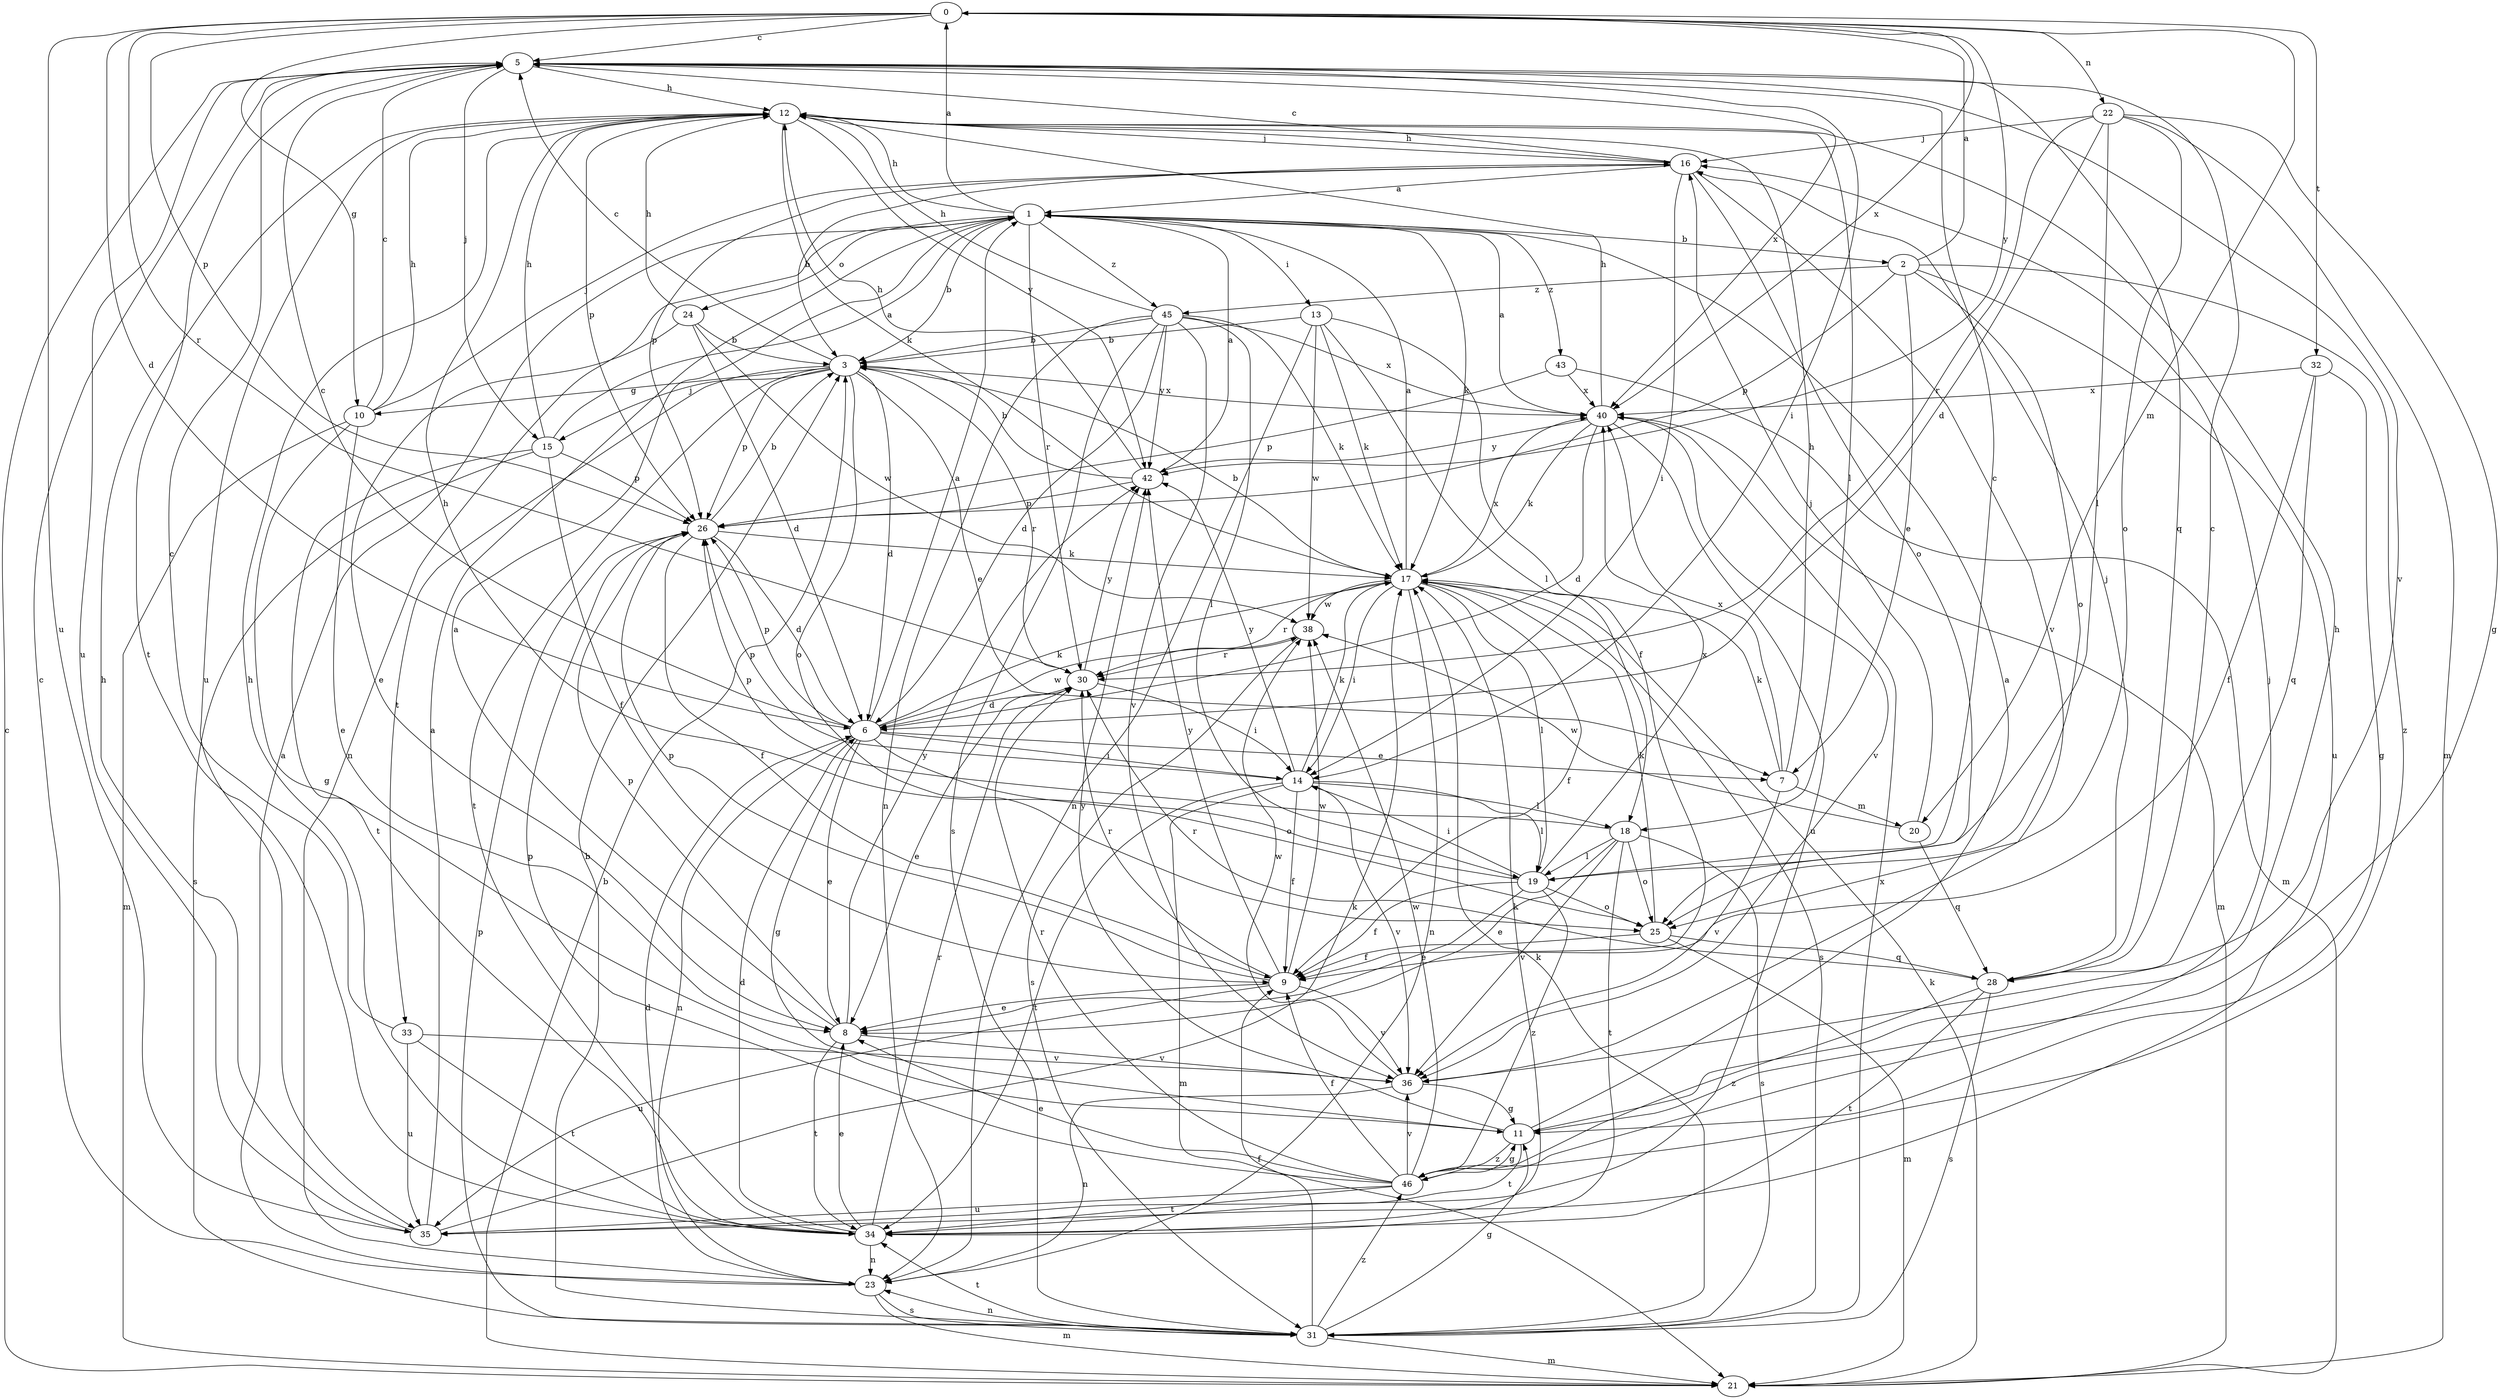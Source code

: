 strict digraph  {
0;
1;
2;
3;
5;
6;
7;
8;
9;
10;
11;
12;
13;
14;
15;
16;
17;
18;
19;
20;
21;
22;
23;
24;
25;
26;
28;
30;
31;
32;
33;
34;
35;
36;
38;
40;
42;
43;
45;
46;
0 -> 5  [label=c];
0 -> 6  [label=d];
0 -> 10  [label=g];
0 -> 20  [label=m];
0 -> 22  [label=n];
0 -> 26  [label=p];
0 -> 30  [label=r];
0 -> 32  [label=t];
0 -> 35  [label=u];
0 -> 40  [label=x];
0 -> 42  [label=y];
1 -> 0  [label=a];
1 -> 2  [label=b];
1 -> 3  [label=b];
1 -> 12  [label=h];
1 -> 13  [label=i];
1 -> 17  [label=k];
1 -> 23  [label=n];
1 -> 24  [label=o];
1 -> 30  [label=r];
1 -> 43  [label=z];
1 -> 45  [label=z];
2 -> 0  [label=a];
2 -> 7  [label=e];
2 -> 25  [label=o];
2 -> 26  [label=p];
2 -> 35  [label=u];
2 -> 45  [label=z];
2 -> 46  [label=z];
3 -> 5  [label=c];
3 -> 6  [label=d];
3 -> 7  [label=e];
3 -> 10  [label=g];
3 -> 15  [label=j];
3 -> 25  [label=o];
3 -> 26  [label=p];
3 -> 30  [label=r];
3 -> 33  [label=t];
3 -> 34  [label=t];
3 -> 40  [label=x];
5 -> 12  [label=h];
5 -> 14  [label=i];
5 -> 15  [label=j];
5 -> 28  [label=q];
5 -> 34  [label=t];
5 -> 35  [label=u];
5 -> 36  [label=v];
5 -> 40  [label=x];
6 -> 1  [label=a];
6 -> 5  [label=c];
6 -> 7  [label=e];
6 -> 8  [label=e];
6 -> 11  [label=g];
6 -> 14  [label=i];
6 -> 17  [label=k];
6 -> 23  [label=n];
6 -> 25  [label=o];
6 -> 26  [label=p];
6 -> 38  [label=w];
7 -> 12  [label=h];
7 -> 17  [label=k];
7 -> 20  [label=m];
7 -> 36  [label=v];
7 -> 40  [label=x];
8 -> 1  [label=a];
8 -> 26  [label=p];
8 -> 34  [label=t];
8 -> 36  [label=v];
8 -> 42  [label=y];
9 -> 8  [label=e];
9 -> 26  [label=p];
9 -> 30  [label=r];
9 -> 35  [label=u];
9 -> 36  [label=v];
9 -> 38  [label=w];
9 -> 42  [label=y];
10 -> 5  [label=c];
10 -> 8  [label=e];
10 -> 11  [label=g];
10 -> 12  [label=h];
10 -> 16  [label=j];
10 -> 21  [label=m];
11 -> 1  [label=a];
11 -> 12  [label=h];
11 -> 34  [label=t];
11 -> 42  [label=y];
11 -> 46  [label=z];
12 -> 16  [label=j];
12 -> 17  [label=k];
12 -> 18  [label=l];
12 -> 26  [label=p];
12 -> 35  [label=u];
12 -> 42  [label=y];
13 -> 3  [label=b];
13 -> 9  [label=f];
13 -> 17  [label=k];
13 -> 18  [label=l];
13 -> 23  [label=n];
13 -> 38  [label=w];
14 -> 9  [label=f];
14 -> 17  [label=k];
14 -> 18  [label=l];
14 -> 19  [label=l];
14 -> 21  [label=m];
14 -> 26  [label=p];
14 -> 34  [label=t];
14 -> 36  [label=v];
14 -> 42  [label=y];
15 -> 1  [label=a];
15 -> 9  [label=f];
15 -> 12  [label=h];
15 -> 26  [label=p];
15 -> 31  [label=s];
15 -> 34  [label=t];
16 -> 1  [label=a];
16 -> 3  [label=b];
16 -> 5  [label=c];
16 -> 12  [label=h];
16 -> 14  [label=i];
16 -> 25  [label=o];
16 -> 26  [label=p];
16 -> 36  [label=v];
17 -> 1  [label=a];
17 -> 3  [label=b];
17 -> 9  [label=f];
17 -> 14  [label=i];
17 -> 19  [label=l];
17 -> 23  [label=n];
17 -> 30  [label=r];
17 -> 31  [label=s];
17 -> 38  [label=w];
17 -> 40  [label=x];
18 -> 8  [label=e];
18 -> 19  [label=l];
18 -> 25  [label=o];
18 -> 26  [label=p];
18 -> 31  [label=s];
18 -> 34  [label=t];
18 -> 36  [label=v];
19 -> 5  [label=c];
19 -> 8  [label=e];
19 -> 9  [label=f];
19 -> 12  [label=h];
19 -> 14  [label=i];
19 -> 25  [label=o];
19 -> 40  [label=x];
19 -> 46  [label=z];
20 -> 16  [label=j];
20 -> 28  [label=q];
20 -> 38  [label=w];
21 -> 3  [label=b];
21 -> 5  [label=c];
21 -> 17  [label=k];
22 -> 6  [label=d];
22 -> 11  [label=g];
22 -> 16  [label=j];
22 -> 19  [label=l];
22 -> 21  [label=m];
22 -> 25  [label=o];
22 -> 30  [label=r];
23 -> 1  [label=a];
23 -> 5  [label=c];
23 -> 6  [label=d];
23 -> 21  [label=m];
23 -> 31  [label=s];
24 -> 3  [label=b];
24 -> 6  [label=d];
24 -> 8  [label=e];
24 -> 12  [label=h];
24 -> 38  [label=w];
25 -> 9  [label=f];
25 -> 17  [label=k];
25 -> 21  [label=m];
25 -> 28  [label=q];
26 -> 3  [label=b];
26 -> 6  [label=d];
26 -> 9  [label=f];
26 -> 17  [label=k];
28 -> 5  [label=c];
28 -> 16  [label=j];
28 -> 30  [label=r];
28 -> 31  [label=s];
28 -> 34  [label=t];
28 -> 46  [label=z];
30 -> 6  [label=d];
30 -> 8  [label=e];
30 -> 14  [label=i];
30 -> 42  [label=y];
31 -> 3  [label=b];
31 -> 9  [label=f];
31 -> 11  [label=g];
31 -> 17  [label=k];
31 -> 21  [label=m];
31 -> 23  [label=n];
31 -> 26  [label=p];
31 -> 34  [label=t];
31 -> 40  [label=x];
31 -> 46  [label=z];
32 -> 9  [label=f];
32 -> 11  [label=g];
32 -> 28  [label=q];
32 -> 40  [label=x];
33 -> 5  [label=c];
33 -> 34  [label=t];
33 -> 35  [label=u];
33 -> 36  [label=v];
34 -> 6  [label=d];
34 -> 8  [label=e];
34 -> 12  [label=h];
34 -> 17  [label=k];
34 -> 23  [label=n];
34 -> 30  [label=r];
35 -> 1  [label=a];
35 -> 12  [label=h];
35 -> 17  [label=k];
36 -> 11  [label=g];
36 -> 23  [label=n];
36 -> 38  [label=w];
38 -> 30  [label=r];
38 -> 31  [label=s];
40 -> 1  [label=a];
40 -> 6  [label=d];
40 -> 12  [label=h];
40 -> 17  [label=k];
40 -> 21  [label=m];
40 -> 35  [label=u];
40 -> 36  [label=v];
40 -> 42  [label=y];
42 -> 1  [label=a];
42 -> 3  [label=b];
42 -> 12  [label=h];
42 -> 26  [label=p];
43 -> 21  [label=m];
43 -> 26  [label=p];
43 -> 40  [label=x];
45 -> 3  [label=b];
45 -> 6  [label=d];
45 -> 12  [label=h];
45 -> 17  [label=k];
45 -> 19  [label=l];
45 -> 23  [label=n];
45 -> 31  [label=s];
45 -> 36  [label=v];
45 -> 40  [label=x];
45 -> 42  [label=y];
46 -> 8  [label=e];
46 -> 9  [label=f];
46 -> 11  [label=g];
46 -> 16  [label=j];
46 -> 26  [label=p];
46 -> 30  [label=r];
46 -> 34  [label=t];
46 -> 35  [label=u];
46 -> 36  [label=v];
46 -> 38  [label=w];
}
